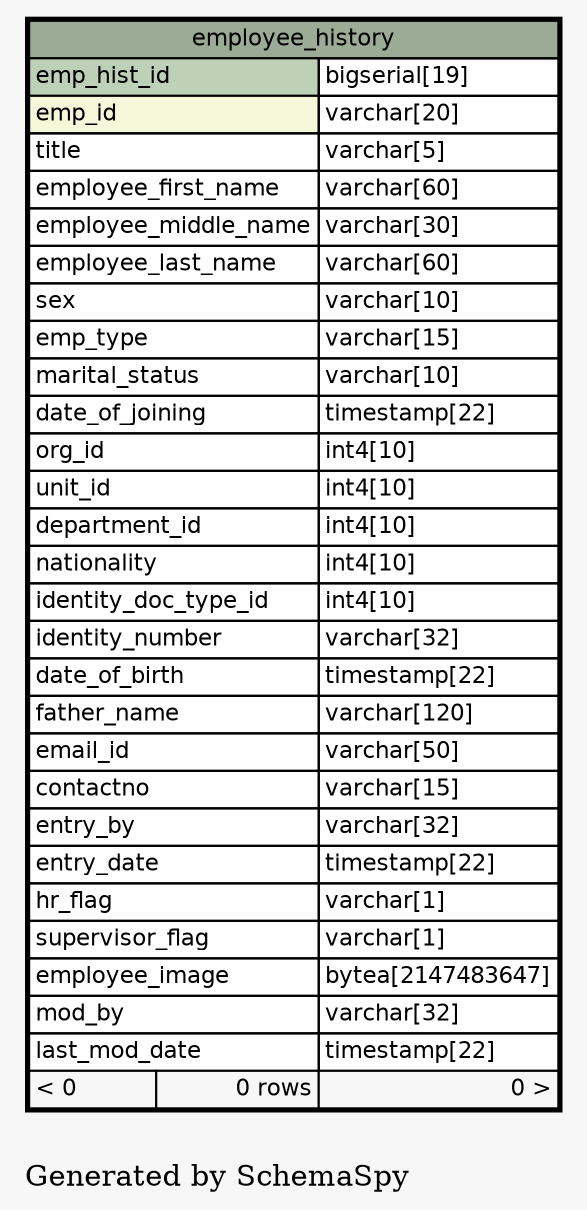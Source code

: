 // dot 2.38.0 on Windows 8.1 6.3
digraph "oneDegreeRelationshipsGraph" {
  graph [
    rankdir="RL"
    bgcolor="#f7f7f7"
    label="\nGenerated by SchemaSpy"
    labeljust="l"
  ];
  node [
    fontname="Helvetica"
    fontsize="11"
    shape="plaintext"
  ];
  edge [
    arrowsize="0.8"
  ];
  "employee_history" [
    label=<
    <TABLE BORDER="2" CELLBORDER="1" CELLSPACING="0" BGCOLOR="#ffffff">
      <TR><TD PORT="employee_history.heading" COLSPAN="3" BGCOLOR="#9bab96" ALIGN="CENTER">employee_history</TD></TR>
      <TR><TD PORT="emp_hist_id" COLSPAN="2" BGCOLOR="#bed1b8" ALIGN="LEFT">emp_hist_id</TD><TD PORT="emp_hist_id.type" ALIGN="LEFT">bigserial[19]</TD></TR>
      <TR><TD PORT="emp_id" COLSPAN="2" BGCOLOR="#f4f7da" ALIGN="LEFT">emp_id</TD><TD PORT="emp_id.type" ALIGN="LEFT">varchar[20]</TD></TR>
      <TR><TD PORT="title" COLSPAN="2" ALIGN="LEFT">title</TD><TD PORT="title.type" ALIGN="LEFT">varchar[5]</TD></TR>
      <TR><TD PORT="employee_first_name" COLSPAN="2" ALIGN="LEFT">employee_first_name</TD><TD PORT="employee_first_name.type" ALIGN="LEFT">varchar[60]</TD></TR>
      <TR><TD PORT="employee_middle_name" COLSPAN="2" ALIGN="LEFT">employee_middle_name</TD><TD PORT="employee_middle_name.type" ALIGN="LEFT">varchar[30]</TD></TR>
      <TR><TD PORT="employee_last_name" COLSPAN="2" ALIGN="LEFT">employee_last_name</TD><TD PORT="employee_last_name.type" ALIGN="LEFT">varchar[60]</TD></TR>
      <TR><TD PORT="sex" COLSPAN="2" ALIGN="LEFT">sex</TD><TD PORT="sex.type" ALIGN="LEFT">varchar[10]</TD></TR>
      <TR><TD PORT="emp_type" COLSPAN="2" ALIGN="LEFT">emp_type</TD><TD PORT="emp_type.type" ALIGN="LEFT">varchar[15]</TD></TR>
      <TR><TD PORT="marital_status" COLSPAN="2" ALIGN="LEFT">marital_status</TD><TD PORT="marital_status.type" ALIGN="LEFT">varchar[10]</TD></TR>
      <TR><TD PORT="date_of_joining" COLSPAN="2" ALIGN="LEFT">date_of_joining</TD><TD PORT="date_of_joining.type" ALIGN="LEFT">timestamp[22]</TD></TR>
      <TR><TD PORT="org_id" COLSPAN="2" ALIGN="LEFT">org_id</TD><TD PORT="org_id.type" ALIGN="LEFT">int4[10]</TD></TR>
      <TR><TD PORT="unit_id" COLSPAN="2" ALIGN="LEFT">unit_id</TD><TD PORT="unit_id.type" ALIGN="LEFT">int4[10]</TD></TR>
      <TR><TD PORT="department_id" COLSPAN="2" ALIGN="LEFT">department_id</TD><TD PORT="department_id.type" ALIGN="LEFT">int4[10]</TD></TR>
      <TR><TD PORT="nationality" COLSPAN="2" ALIGN="LEFT">nationality</TD><TD PORT="nationality.type" ALIGN="LEFT">int4[10]</TD></TR>
      <TR><TD PORT="identity_doc_type_id" COLSPAN="2" ALIGN="LEFT">identity_doc_type_id</TD><TD PORT="identity_doc_type_id.type" ALIGN="LEFT">int4[10]</TD></TR>
      <TR><TD PORT="identity_number" COLSPAN="2" ALIGN="LEFT">identity_number</TD><TD PORT="identity_number.type" ALIGN="LEFT">varchar[32]</TD></TR>
      <TR><TD PORT="date_of_birth" COLSPAN="2" ALIGN="LEFT">date_of_birth</TD><TD PORT="date_of_birth.type" ALIGN="LEFT">timestamp[22]</TD></TR>
      <TR><TD PORT="father_name" COLSPAN="2" ALIGN="LEFT">father_name</TD><TD PORT="father_name.type" ALIGN="LEFT">varchar[120]</TD></TR>
      <TR><TD PORT="email_id" COLSPAN="2" ALIGN="LEFT">email_id</TD><TD PORT="email_id.type" ALIGN="LEFT">varchar[50]</TD></TR>
      <TR><TD PORT="contactno" COLSPAN="2" ALIGN="LEFT">contactno</TD><TD PORT="contactno.type" ALIGN="LEFT">varchar[15]</TD></TR>
      <TR><TD PORT="entry_by" COLSPAN="2" ALIGN="LEFT">entry_by</TD><TD PORT="entry_by.type" ALIGN="LEFT">varchar[32]</TD></TR>
      <TR><TD PORT="entry_date" COLSPAN="2" ALIGN="LEFT">entry_date</TD><TD PORT="entry_date.type" ALIGN="LEFT">timestamp[22]</TD></TR>
      <TR><TD PORT="hr_flag" COLSPAN="2" ALIGN="LEFT">hr_flag</TD><TD PORT="hr_flag.type" ALIGN="LEFT">varchar[1]</TD></TR>
      <TR><TD PORT="supervisor_flag" COLSPAN="2" ALIGN="LEFT">supervisor_flag</TD><TD PORT="supervisor_flag.type" ALIGN="LEFT">varchar[1]</TD></TR>
      <TR><TD PORT="employee_image" COLSPAN="2" ALIGN="LEFT">employee_image</TD><TD PORT="employee_image.type" ALIGN="LEFT">bytea[2147483647]</TD></TR>
      <TR><TD PORT="mod_by" COLSPAN="2" ALIGN="LEFT">mod_by</TD><TD PORT="mod_by.type" ALIGN="LEFT">varchar[32]</TD></TR>
      <TR><TD PORT="last_mod_date" COLSPAN="2" ALIGN="LEFT">last_mod_date</TD><TD PORT="last_mod_date.type" ALIGN="LEFT">timestamp[22]</TD></TR>
      <TR><TD ALIGN="LEFT" BGCOLOR="#f7f7f7">&lt; 0</TD><TD ALIGN="RIGHT" BGCOLOR="#f7f7f7">0 rows</TD><TD ALIGN="RIGHT" BGCOLOR="#f7f7f7">0 &gt;</TD></TR>
    </TABLE>>
    URL="employee_history.html#"
    tooltip="employee_history"
  ];
}
